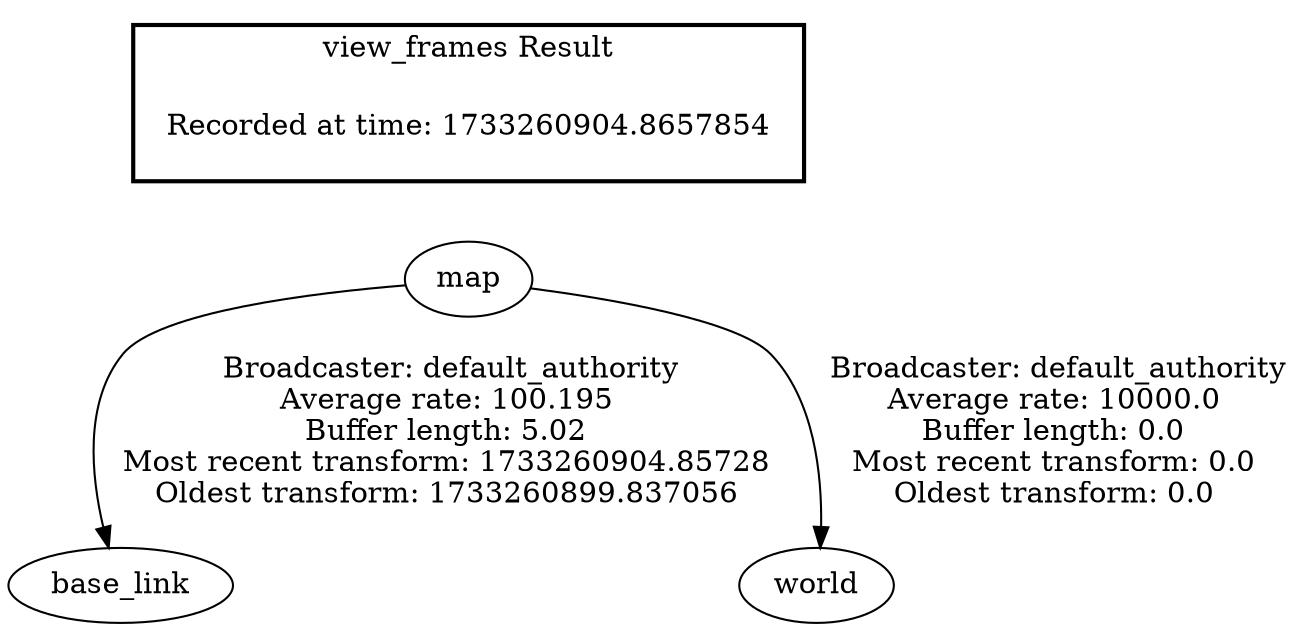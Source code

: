 digraph G {
"map" -> "base_link"[label=" Broadcaster: default_authority\nAverage rate: 100.195\nBuffer length: 5.02\nMost recent transform: 1733260904.85728\nOldest transform: 1733260899.837056\n"];
"map" -> "world"[label=" Broadcaster: default_authority\nAverage rate: 10000.0\nBuffer length: 0.0\nMost recent transform: 0.0\nOldest transform: 0.0\n"];
edge [style=invis];
 subgraph cluster_legend { style=bold; color=black; label ="view_frames Result";
"Recorded at time: 1733260904.8657854"[ shape=plaintext ] ;
}->"map";
}